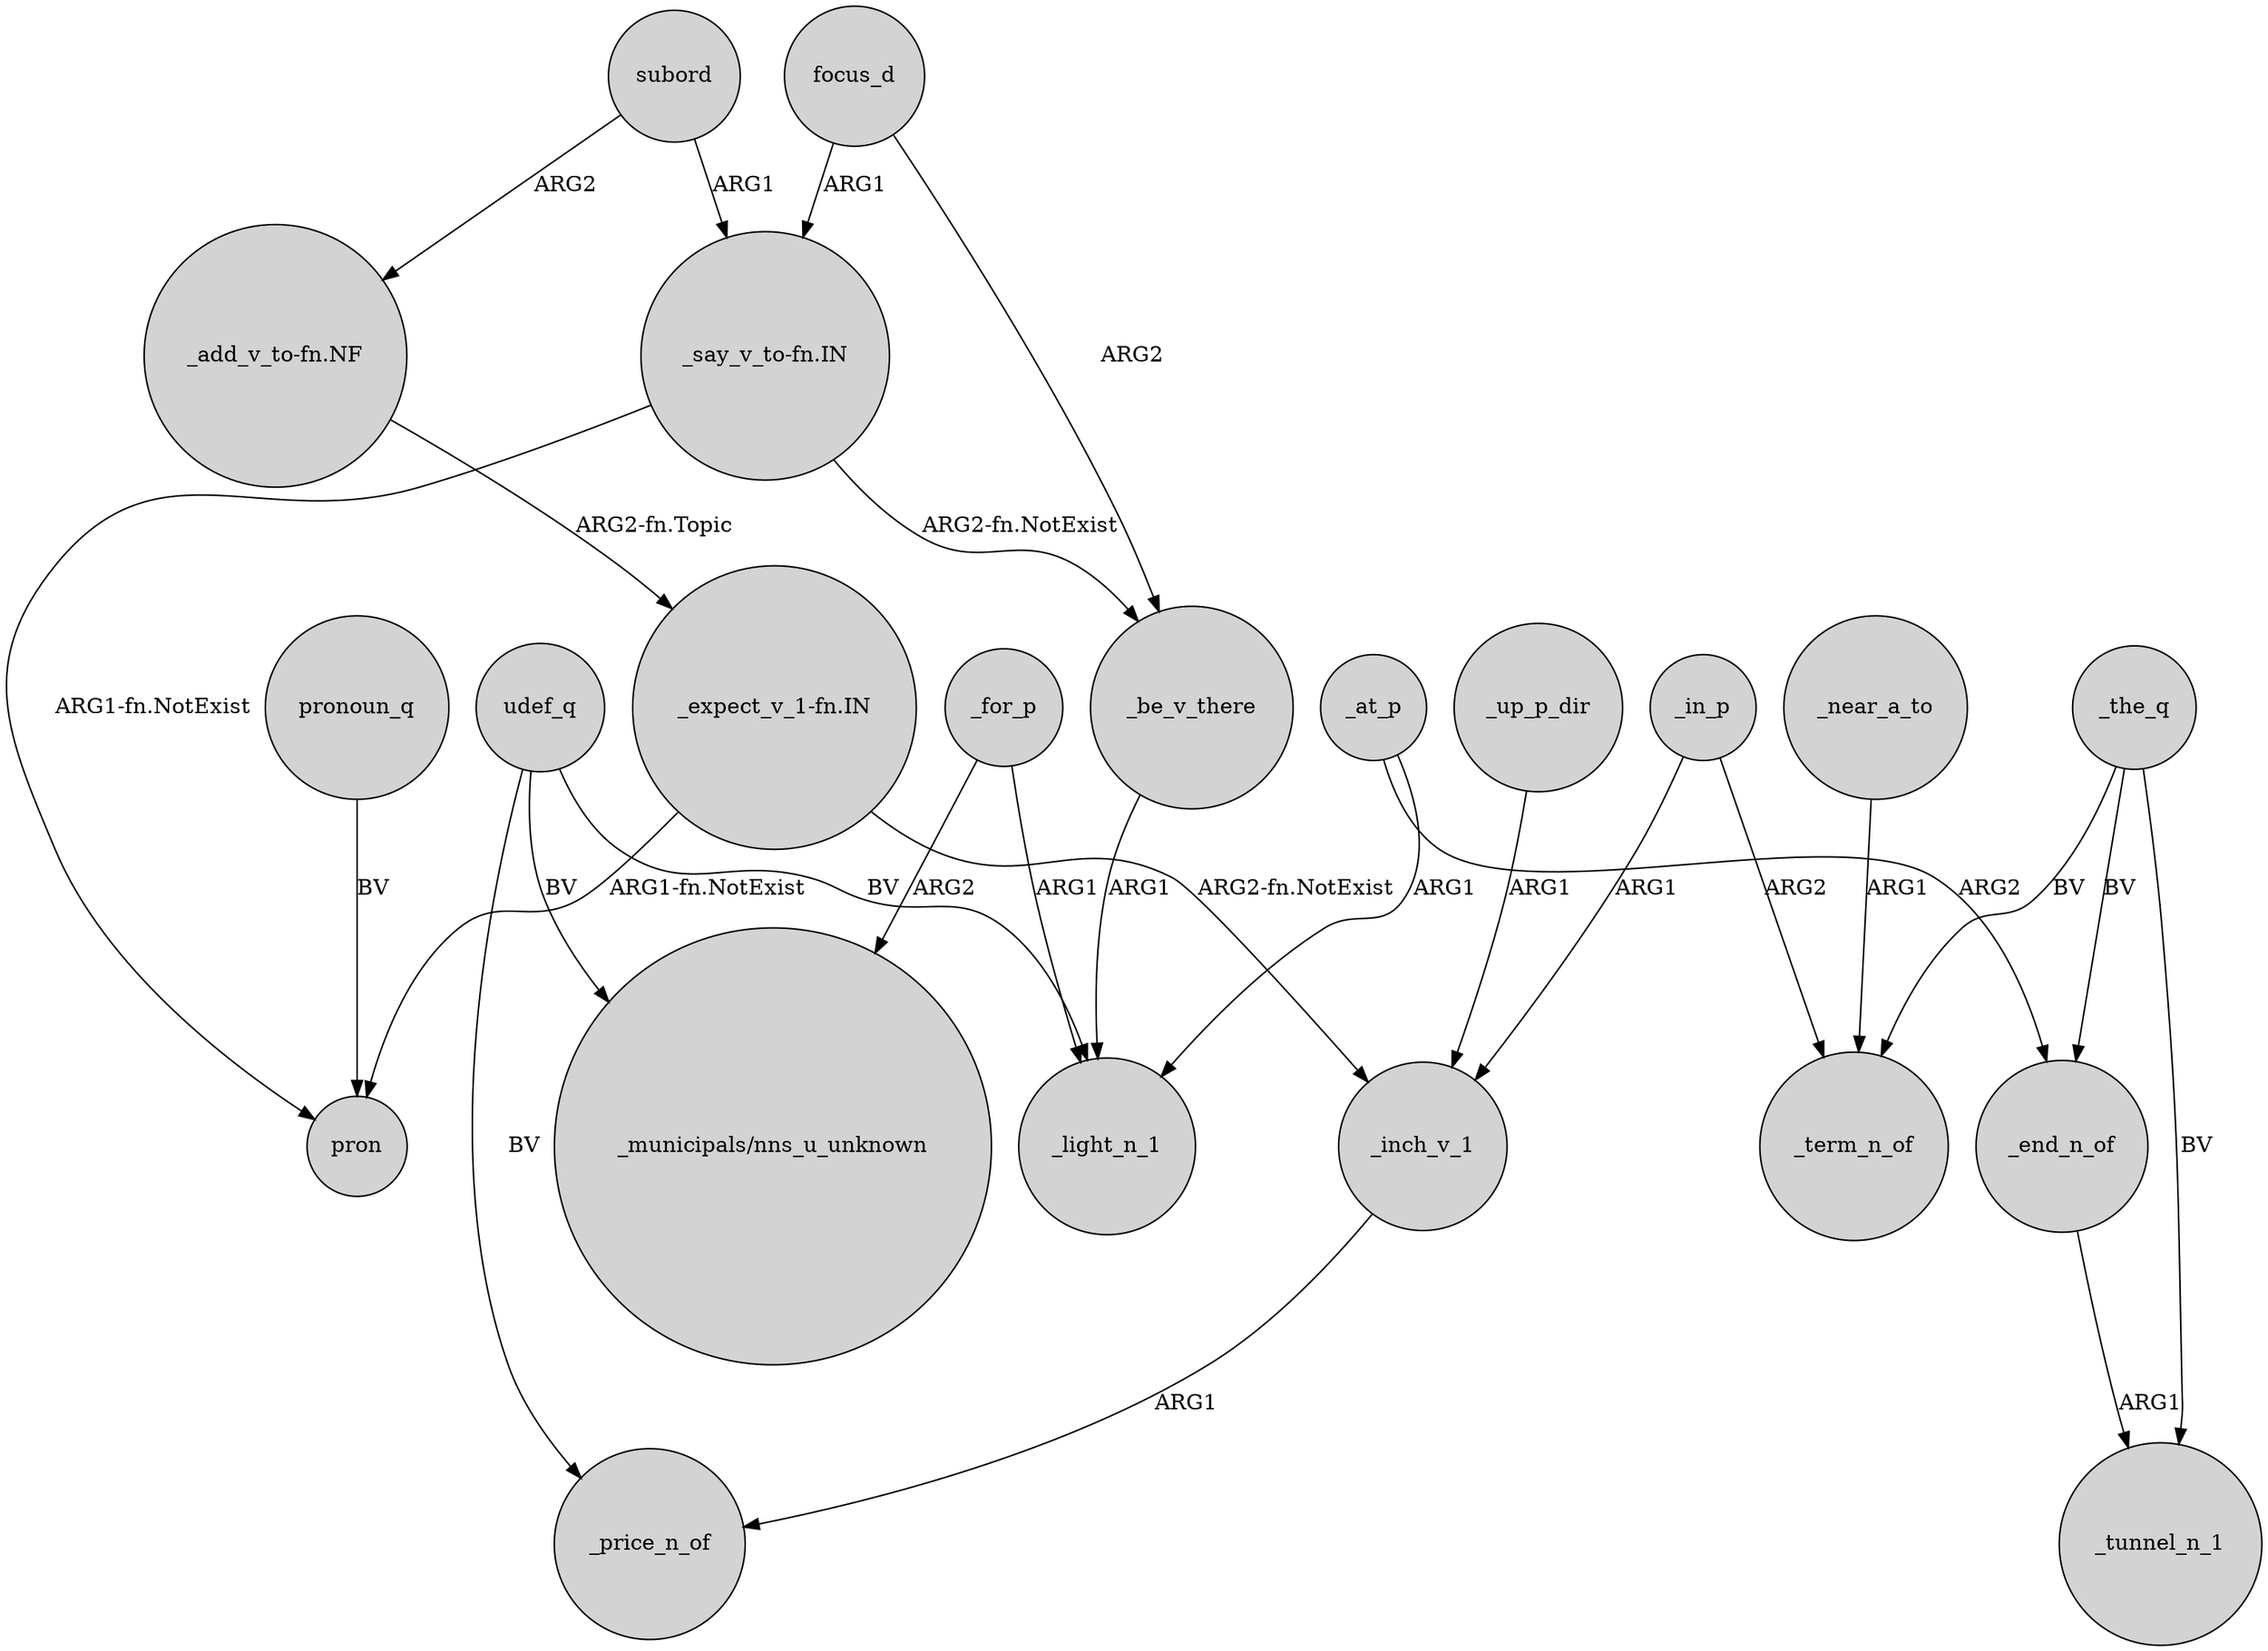 digraph {
	node [shape=circle style=filled]
	subord -> "_add_v_to-fn.NF" [label=ARG2]
	_up_p_dir -> _inch_v_1 [label=ARG1]
	"_expect_v_1-fn.IN" -> _inch_v_1 [label="ARG2-fn.NotExist"]
	udef_q -> _light_n_1 [label=BV]
	udef_q -> _price_n_of [label=BV]
	_for_p -> _light_n_1 [label=ARG1]
	"_add_v_to-fn.NF" -> "_expect_v_1-fn.IN" [label="ARG2-fn.Topic"]
	_the_q -> _end_n_of [label=BV]
	_at_p -> _end_n_of [label=ARG2]
	"_say_v_to-fn.IN" -> pron [label="ARG1-fn.NotExist"]
	subord -> "_say_v_to-fn.IN" [label=ARG1]
	_inch_v_1 -> _price_n_of [label=ARG1]
	_the_q -> _tunnel_n_1 [label=BV]
	_end_n_of -> _tunnel_n_1 [label=ARG1]
	_in_p -> _inch_v_1 [label=ARG1]
	_be_v_there -> _light_n_1 [label=ARG1]
	_the_q -> _term_n_of [label=BV]
	pronoun_q -> pron [label=BV]
	"_say_v_to-fn.IN" -> _be_v_there [label="ARG2-fn.NotExist"]
	_in_p -> _term_n_of [label=ARG2]
	"_expect_v_1-fn.IN" -> pron [label="ARG1-fn.NotExist"]
	_at_p -> _light_n_1 [label=ARG1]
	_near_a_to -> _term_n_of [label=ARG1]
	_for_p -> "_municipals/nns_u_unknown" [label=ARG2]
	focus_d -> _be_v_there [label=ARG2]
	focus_d -> "_say_v_to-fn.IN" [label=ARG1]
	udef_q -> "_municipals/nns_u_unknown" [label=BV]
}
